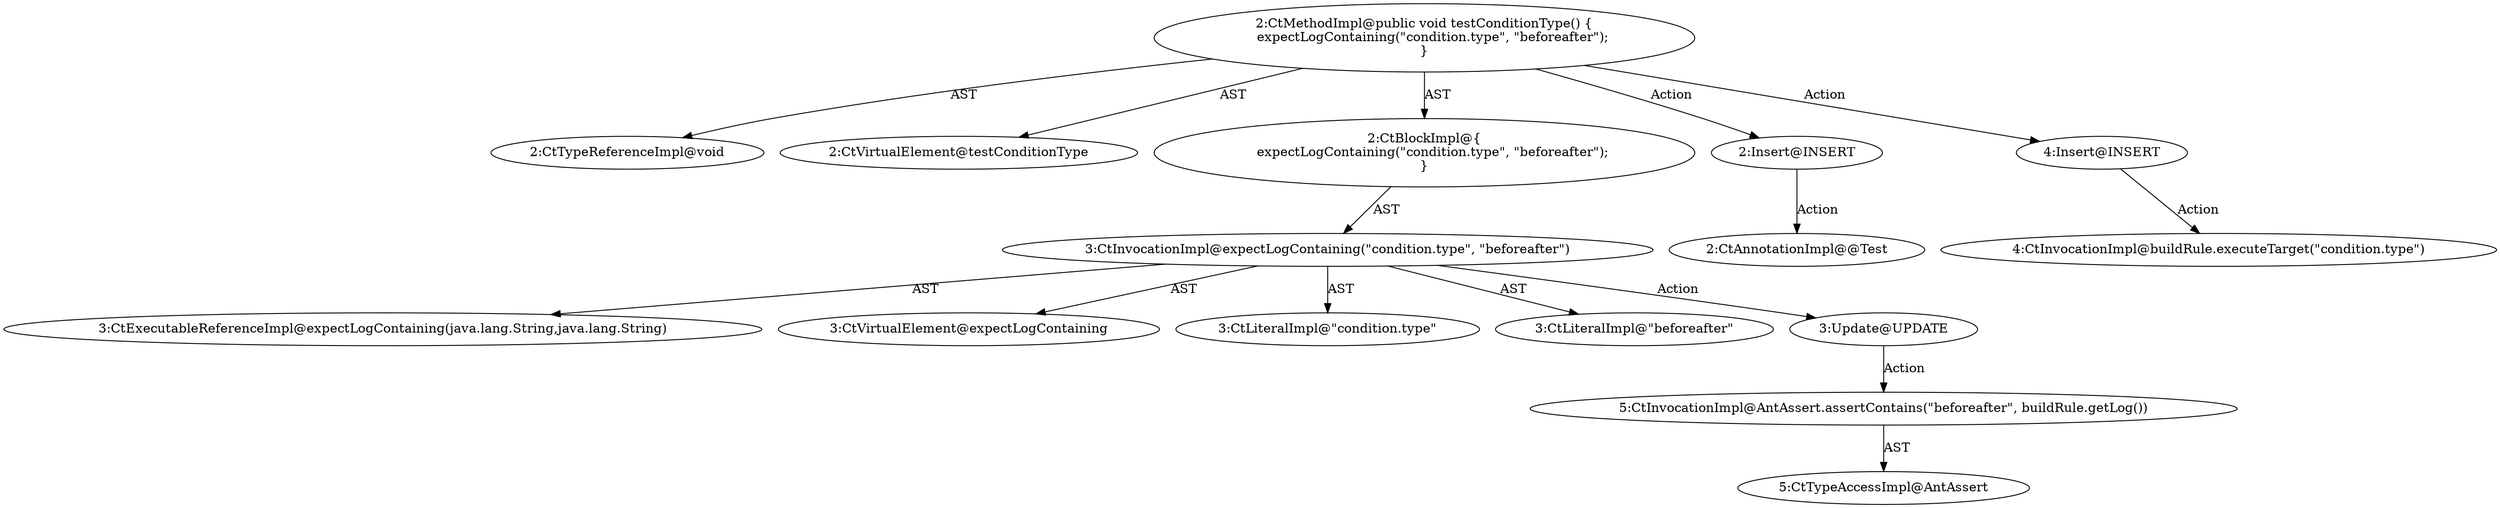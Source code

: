 digraph "testConditionType#?" {
0 [label="2:CtTypeReferenceImpl@void" shape=ellipse]
1 [label="2:CtVirtualElement@testConditionType" shape=ellipse]
2 [label="3:CtExecutableReferenceImpl@expectLogContaining(java.lang.String,java.lang.String)" shape=ellipse]
3 [label="3:CtVirtualElement@expectLogContaining" shape=ellipse]
4 [label="3:CtLiteralImpl@\"condition.type\"" shape=ellipse]
5 [label="3:CtLiteralImpl@\"beforeafter\"" shape=ellipse]
6 [label="3:CtInvocationImpl@expectLogContaining(\"condition.type\", \"beforeafter\")" shape=ellipse]
7 [label="2:CtBlockImpl@\{
    expectLogContaining(\"condition.type\", \"beforeafter\");
\}" shape=ellipse]
8 [label="2:CtMethodImpl@public void testConditionType() \{
    expectLogContaining(\"condition.type\", \"beforeafter\");
\}" shape=ellipse]
9 [label="3:Update@UPDATE" shape=ellipse]
10 [label="5:CtInvocationImpl@AntAssert.assertContains(\"beforeafter\", buildRule.getLog())" shape=ellipse]
11 [label="5:CtTypeAccessImpl@AntAssert" shape=ellipse]
12 [label="2:Insert@INSERT" shape=ellipse]
13 [label="2:CtAnnotationImpl@@Test" shape=ellipse]
14 [label="4:Insert@INSERT" shape=ellipse]
15 [label="4:CtInvocationImpl@buildRule.executeTarget(\"condition.type\")" shape=ellipse]
6 -> 3 [label="AST"];
6 -> 2 [label="AST"];
6 -> 4 [label="AST"];
6 -> 5 [label="AST"];
6 -> 9 [label="Action"];
7 -> 6 [label="AST"];
8 -> 1 [label="AST"];
8 -> 0 [label="AST"];
8 -> 7 [label="AST"];
8 -> 12 [label="Action"];
8 -> 14 [label="Action"];
9 -> 10 [label="Action"];
10 -> 11 [label="AST"];
12 -> 13 [label="Action"];
14 -> 15 [label="Action"];
}